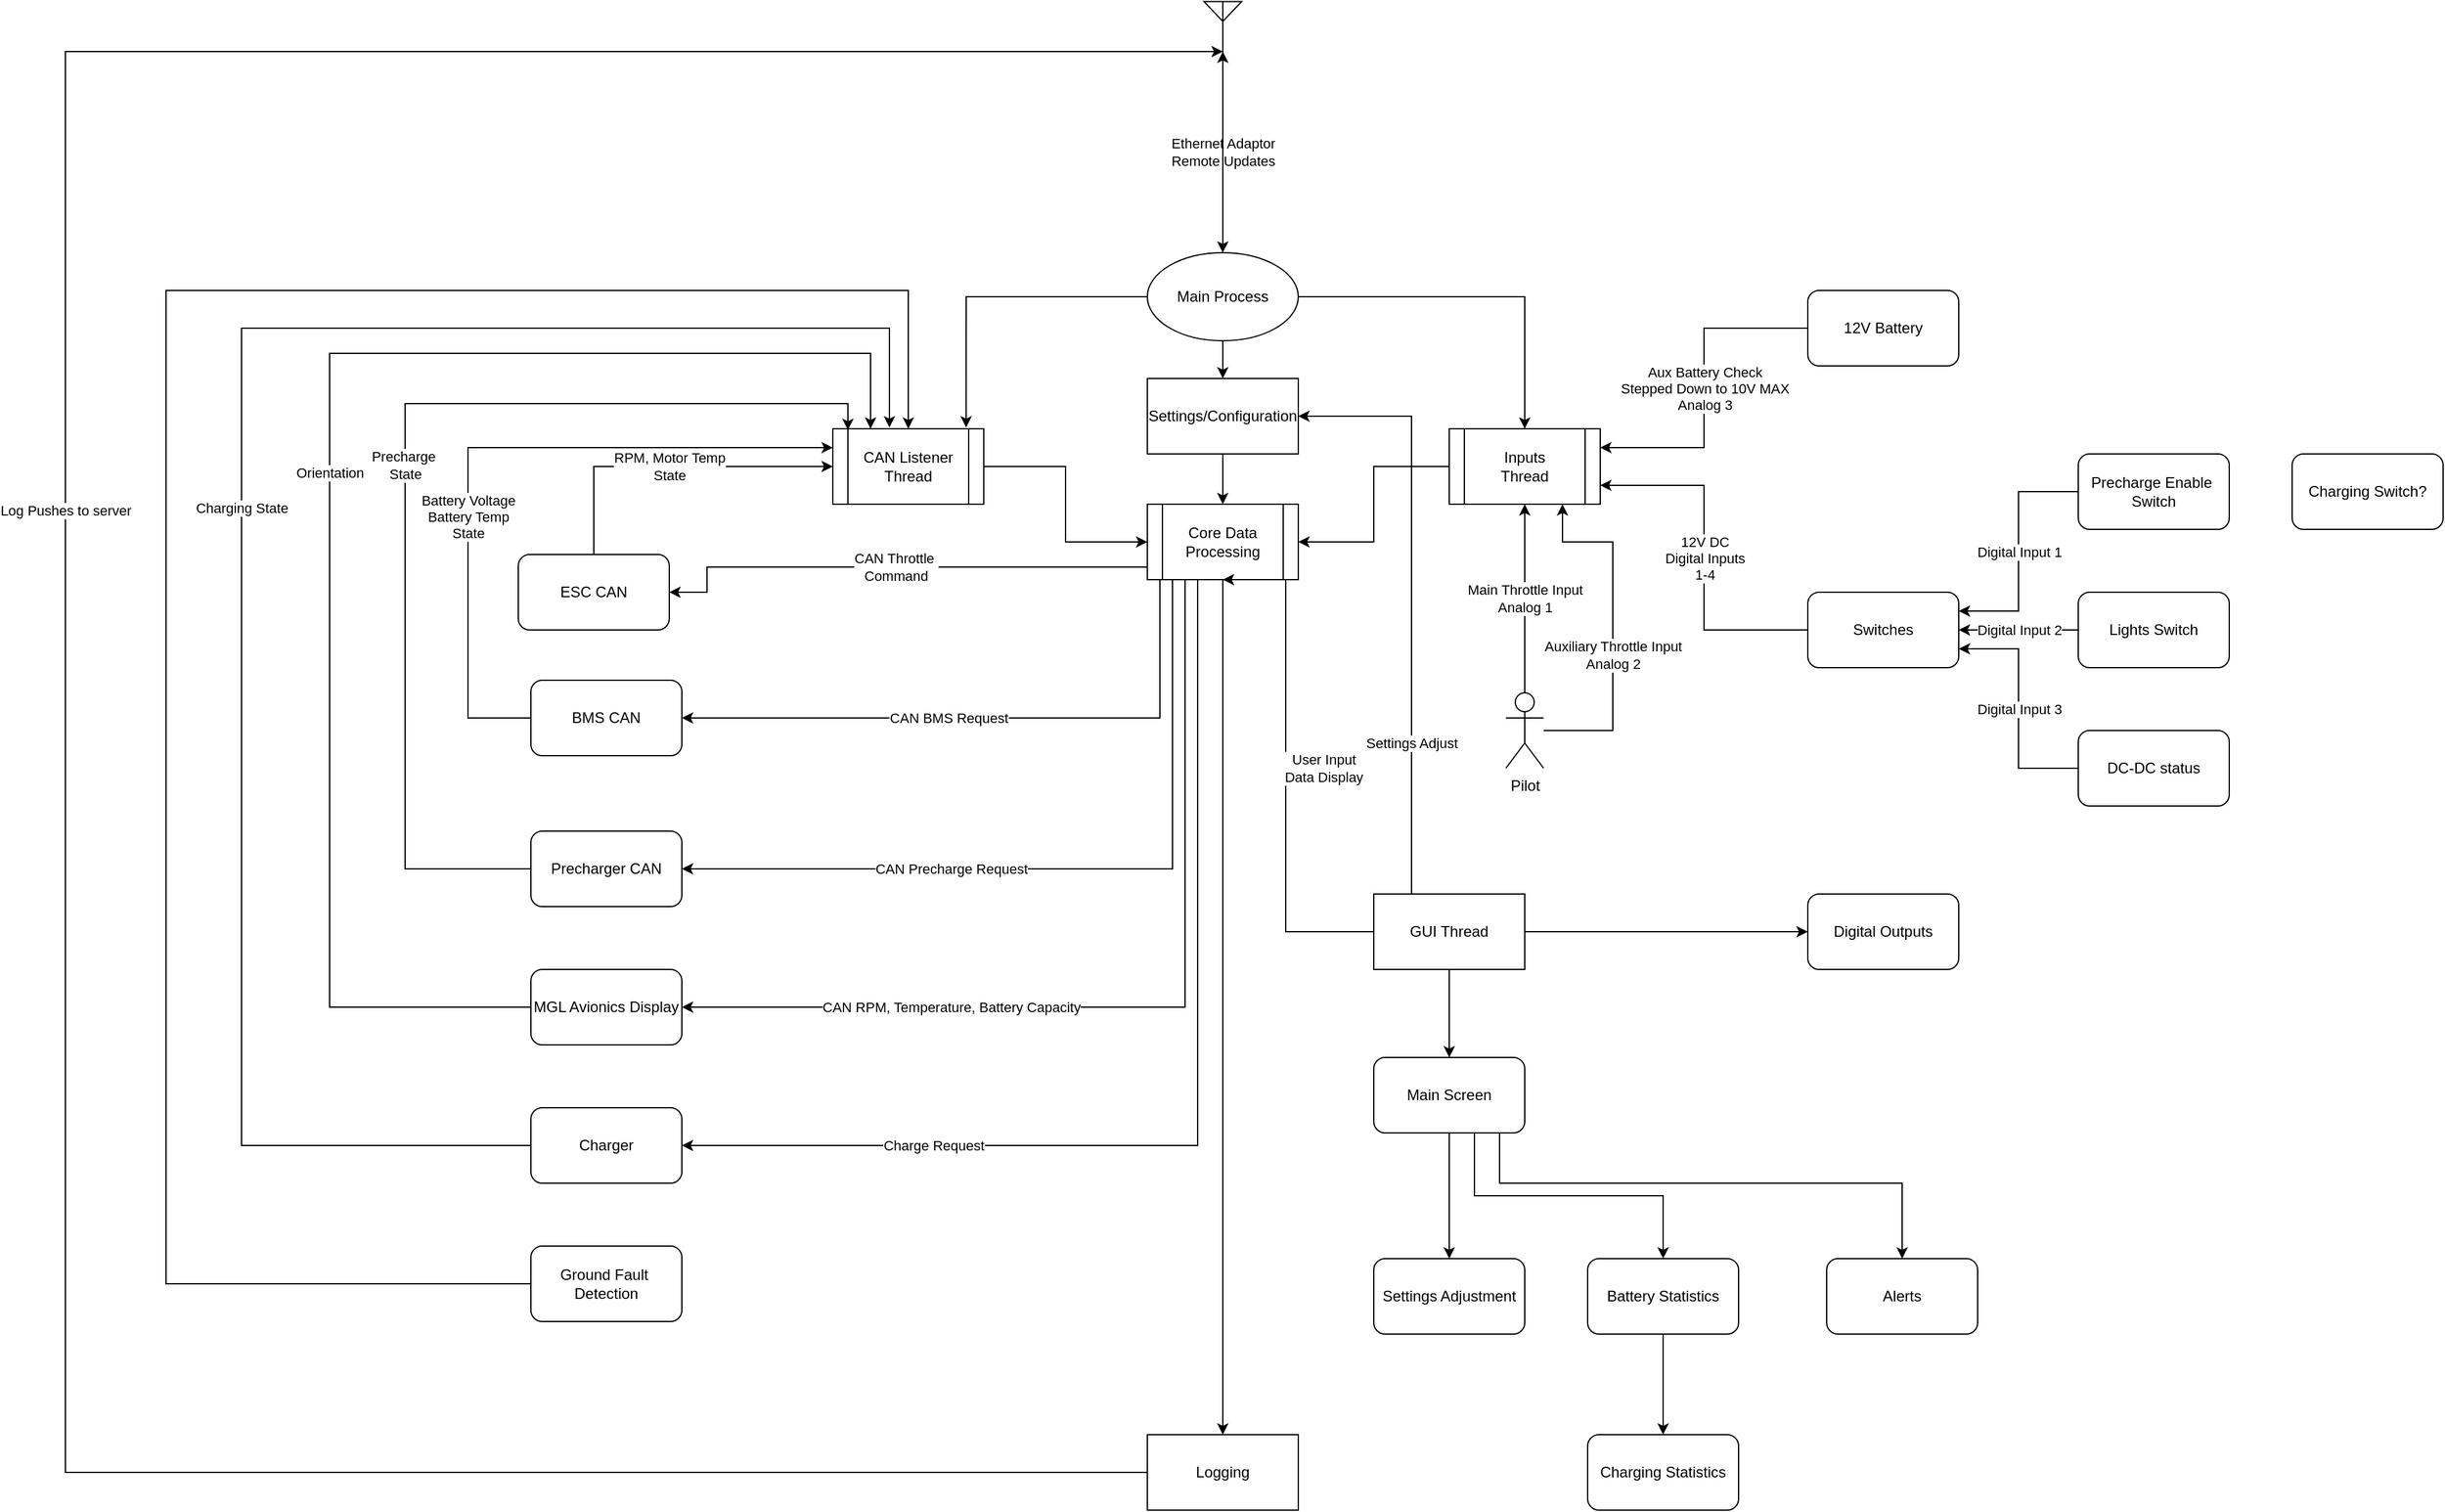 <mxfile version="10.5.4" type="google"><diagram id="G2AYtPKdRYOCaHY_09xE" name="Page-1"><mxGraphModel dx="1722" dy="1712" grid="1" gridSize="10" guides="1" tooltips="1" connect="1" arrows="1" fold="1" page="1" pageScale="1" pageWidth="827" pageHeight="1169" math="0" shadow="0"><root><mxCell id="0"/><mxCell id="1" parent="0"/><mxCell id="F52GIRGrttxVX5Fmi1AJ-2" style="edgeStyle=orthogonalEdgeStyle;rounded=0;orthogonalLoop=1;jettySize=auto;html=1;entryX=0.883;entryY=-0.017;entryDx=0;entryDy=0;entryPerimeter=0;" edge="1" parent="1" source="F52GIRGrttxVX5Fmi1AJ-1" target="F52GIRGrttxVX5Fmi1AJ-15"><mxGeometry relative="1" as="geometry"><mxPoint x="140" y="110" as="targetPoint"/><Array as="points"><mxPoint x="166" y="65"/></Array></mxGeometry></mxCell><mxCell id="F52GIRGrttxVX5Fmi1AJ-7" style="edgeStyle=orthogonalEdgeStyle;rounded=0;orthogonalLoop=1;jettySize=auto;html=1;entryX=0.5;entryY=0;entryDx=0;entryDy=0;" edge="1" parent="1" source="F52GIRGrttxVX5Fmi1AJ-1" target="F52GIRGrttxVX5Fmi1AJ-13"><mxGeometry relative="1" as="geometry"><mxPoint x="610" y="130" as="targetPoint"/></mxGeometry></mxCell><mxCell id="F52GIRGrttxVX5Fmi1AJ-30" value="Ethernet Adaptor&lt;br&gt;Remote Updates&lt;br&gt;" style="edgeStyle=orthogonalEdgeStyle;rounded=0;orthogonalLoop=1;jettySize=auto;html=1;entryX=0.5;entryY=1;entryDx=0;entryDy=0;entryPerimeter=0;" edge="1" parent="1" source="F52GIRGrttxVX5Fmi1AJ-1" target="F52GIRGrttxVX5Fmi1AJ-29"><mxGeometry relative="1" as="geometry"/></mxCell><mxCell id="F52GIRGrttxVX5Fmi1AJ-39" style="edgeStyle=orthogonalEdgeStyle;rounded=0;orthogonalLoop=1;jettySize=auto;html=1;" edge="1" parent="1" source="F52GIRGrttxVX5Fmi1AJ-1" target="F52GIRGrttxVX5Fmi1AJ-35"><mxGeometry relative="1" as="geometry"/></mxCell><mxCell id="F52GIRGrttxVX5Fmi1AJ-1" value="Main Process" style="ellipse;whiteSpace=wrap;html=1;" vertex="1" parent="1"><mxGeometry x="310" y="30" width="120" height="70" as="geometry"/></mxCell><mxCell id="F52GIRGrttxVX5Fmi1AJ-22" value="Main Throttle Input&lt;br&gt;Analog 1&lt;br&gt;" style="edgeStyle=orthogonalEdgeStyle;rounded=0;orthogonalLoop=1;jettySize=auto;html=1;entryX=0.5;entryY=1;entryDx=0;entryDy=0;" edge="1" parent="1" source="F52GIRGrttxVX5Fmi1AJ-12" target="F52GIRGrttxVX5Fmi1AJ-13"><mxGeometry relative="1" as="geometry"/></mxCell><mxCell id="F52GIRGrttxVX5Fmi1AJ-84" value="Auxiliary Throttle Input&lt;br&gt;Analog 2&lt;br&gt;" style="edgeStyle=orthogonalEdgeStyle;rounded=0;orthogonalLoop=1;jettySize=auto;html=1;entryX=0.75;entryY=1;entryDx=0;entryDy=0;" edge="1" parent="1" source="F52GIRGrttxVX5Fmi1AJ-12" target="F52GIRGrttxVX5Fmi1AJ-13"><mxGeometry x="-0.164" relative="1" as="geometry"><Array as="points"><mxPoint x="680" y="410"/><mxPoint x="680" y="260"/><mxPoint x="640" y="260"/></Array><mxPoint as="offset"/></mxGeometry></mxCell><mxCell id="F52GIRGrttxVX5Fmi1AJ-12" value="Pilot" style="shape=umlActor;verticalLabelPosition=bottom;labelBackgroundColor=#ffffff;verticalAlign=top;html=1;outlineConnect=0;" vertex="1" parent="1"><mxGeometry x="595" y="380" width="30" height="60" as="geometry"/></mxCell><mxCell id="F52GIRGrttxVX5Fmi1AJ-24" style="edgeStyle=orthogonalEdgeStyle;rounded=0;orthogonalLoop=1;jettySize=auto;html=1;" edge="1" parent="1" source="F52GIRGrttxVX5Fmi1AJ-13" target="F52GIRGrttxVX5Fmi1AJ-14"><mxGeometry relative="1" as="geometry"/></mxCell><mxCell id="F52GIRGrttxVX5Fmi1AJ-13" value="Inputs&lt;br&gt;Thread&lt;br&gt;" style="shape=process;whiteSpace=wrap;html=1;backgroundOutline=1;" vertex="1" parent="1"><mxGeometry x="550" y="170" width="120" height="60" as="geometry"/></mxCell><mxCell id="F52GIRGrttxVX5Fmi1AJ-43" value="CAN Throttle&amp;nbsp;&lt;br&gt;Command&lt;br&gt;" style="edgeStyle=orthogonalEdgeStyle;rounded=0;orthogonalLoop=1;jettySize=auto;html=1;entryX=1;entryY=0.5;entryDx=0;entryDy=0;" edge="1" parent="1" source="F52GIRGrttxVX5Fmi1AJ-14" target="F52GIRGrttxVX5Fmi1AJ-16"><mxGeometry relative="1" as="geometry"><Array as="points"><mxPoint x="-40" y="280"/><mxPoint x="-40" y="300"/></Array></mxGeometry></mxCell><mxCell id="F52GIRGrttxVX5Fmi1AJ-44" value="CAN BMS Request" style="edgeStyle=orthogonalEdgeStyle;rounded=0;orthogonalLoop=1;jettySize=auto;html=1;entryX=1;entryY=0.5;entryDx=0;entryDy=0;" edge="1" parent="1" source="F52GIRGrttxVX5Fmi1AJ-14" target="F52GIRGrttxVX5Fmi1AJ-18"><mxGeometry x="0.137" relative="1" as="geometry"><Array as="points"><mxPoint x="320" y="400"/></Array><mxPoint as="offset"/></mxGeometry></mxCell><mxCell id="F52GIRGrttxVX5Fmi1AJ-45" value="CAN Precharge Request" style="edgeStyle=orthogonalEdgeStyle;rounded=0;orthogonalLoop=1;jettySize=auto;html=1;entryX=1;entryY=0.5;entryDx=0;entryDy=0;" edge="1" parent="1" source="F52GIRGrttxVX5Fmi1AJ-14" target="F52GIRGrttxVX5Fmi1AJ-20"><mxGeometry x="0.312" relative="1" as="geometry"><Array as="points"><mxPoint x="330" y="520"/></Array><mxPoint as="offset"/></mxGeometry></mxCell><mxCell id="F52GIRGrttxVX5Fmi1AJ-53" value="CAN RPM, Temperature, Battery Capacity" style="edgeStyle=orthogonalEdgeStyle;rounded=0;orthogonalLoop=1;jettySize=auto;html=1;entryX=1;entryY=0.5;entryDx=0;entryDy=0;" edge="1" parent="1" source="F52GIRGrttxVX5Fmi1AJ-14" target="F52GIRGrttxVX5Fmi1AJ-52"><mxGeometry x="0.421" relative="1" as="geometry"><Array as="points"><mxPoint x="340" y="630"/></Array><mxPoint as="offset"/></mxGeometry></mxCell><mxCell id="F52GIRGrttxVX5Fmi1AJ-57" style="edgeStyle=orthogonalEdgeStyle;rounded=0;orthogonalLoop=1;jettySize=auto;html=1;entryX=0.5;entryY=0;entryDx=0;entryDy=0;" edge="1" parent="1" source="F52GIRGrttxVX5Fmi1AJ-14" target="F52GIRGrttxVX5Fmi1AJ-56"><mxGeometry relative="1" as="geometry"/></mxCell><mxCell id="F52GIRGrttxVX5Fmi1AJ-59" value="Charge Request" style="edgeStyle=orthogonalEdgeStyle;rounded=0;orthogonalLoop=1;jettySize=auto;html=1;entryX=1;entryY=0.5;entryDx=0;entryDy=0;" edge="1" parent="1" source="F52GIRGrttxVX5Fmi1AJ-14" target="F52GIRGrttxVX5Fmi1AJ-58"><mxGeometry x="0.535" relative="1" as="geometry"><Array as="points"><mxPoint x="350" y="740"/></Array><mxPoint as="offset"/></mxGeometry></mxCell><mxCell id="F52GIRGrttxVX5Fmi1AJ-14" value="Core Data Processing&lt;br&gt;" style="shape=process;whiteSpace=wrap;html=1;backgroundOutline=1;" vertex="1" parent="1"><mxGeometry x="310" y="230" width="120" height="60" as="geometry"/></mxCell><mxCell id="F52GIRGrttxVX5Fmi1AJ-23" style="edgeStyle=orthogonalEdgeStyle;rounded=0;orthogonalLoop=1;jettySize=auto;html=1;entryX=0;entryY=0.5;entryDx=0;entryDy=0;" edge="1" parent="1" source="F52GIRGrttxVX5Fmi1AJ-15" target="F52GIRGrttxVX5Fmi1AJ-14"><mxGeometry relative="1" as="geometry"/></mxCell><mxCell id="F52GIRGrttxVX5Fmi1AJ-15" value="CAN Listener&lt;br&gt;Thread&lt;br&gt;" style="shape=process;whiteSpace=wrap;html=1;backgroundOutline=1;" vertex="1" parent="1"><mxGeometry x="60" y="170" width="120" height="60" as="geometry"/></mxCell><mxCell id="F52GIRGrttxVX5Fmi1AJ-17" value="RPM, Motor Temp&lt;br&gt;State&lt;br&gt;" style="edgeStyle=orthogonalEdgeStyle;rounded=0;orthogonalLoop=1;jettySize=auto;html=1;entryX=0;entryY=0.5;entryDx=0;entryDy=0;exitX=0.5;exitY=0;exitDx=0;exitDy=0;" edge="1" parent="1" source="F52GIRGrttxVX5Fmi1AJ-16" target="F52GIRGrttxVX5Fmi1AJ-15"><mxGeometry relative="1" as="geometry"><Array as="points"><mxPoint x="-130" y="200"/></Array></mxGeometry></mxCell><mxCell id="F52GIRGrttxVX5Fmi1AJ-16" value="ESC CAN" style="rounded=1;whiteSpace=wrap;html=1;" vertex="1" parent="1"><mxGeometry x="-190" y="270" width="120" height="60" as="geometry"/></mxCell><mxCell id="F52GIRGrttxVX5Fmi1AJ-47" value="Battery Voltage&lt;br&gt;Battery Temp&lt;br&gt;State&lt;br&gt;" style="edgeStyle=orthogonalEdgeStyle;rounded=0;orthogonalLoop=1;jettySize=auto;html=1;entryX=0;entryY=0.25;entryDx=0;entryDy=0;" edge="1" parent="1" source="F52GIRGrttxVX5Fmi1AJ-18" target="F52GIRGrttxVX5Fmi1AJ-15"><mxGeometry x="-0.243" relative="1" as="geometry"><Array as="points"><mxPoint x="-230" y="400"/><mxPoint x="-230" y="185"/></Array><mxPoint as="offset"/></mxGeometry></mxCell><mxCell id="F52GIRGrttxVX5Fmi1AJ-18" value="BMS CAN" style="rounded=1;whiteSpace=wrap;html=1;" vertex="1" parent="1"><mxGeometry x="-180" y="370" width="120" height="60" as="geometry"/></mxCell><mxCell id="F52GIRGrttxVX5Fmi1AJ-46" value="Precharge&amp;nbsp;&lt;br&gt;State&lt;br&gt;" style="edgeStyle=orthogonalEdgeStyle;rounded=0;orthogonalLoop=1;jettySize=auto;html=1;entryX=0.1;entryY=0.017;entryDx=0;entryDy=0;entryPerimeter=0;" edge="1" parent="1" source="F52GIRGrttxVX5Fmi1AJ-20" target="F52GIRGrttxVX5Fmi1AJ-15"><mxGeometry relative="1" as="geometry"><mxPoint x="55" y="140" as="targetPoint"/><Array as="points"><mxPoint x="-280" y="520"/><mxPoint x="-280" y="150"/><mxPoint x="72" y="150"/></Array></mxGeometry></mxCell><mxCell id="F52GIRGrttxVX5Fmi1AJ-20" value="Precharger CAN" style="rounded=1;whiteSpace=wrap;html=1;" vertex="1" parent="1"><mxGeometry x="-180" y="490" width="120" height="60" as="geometry"/></mxCell><mxCell id="F52GIRGrttxVX5Fmi1AJ-26" value="Aux Battery Check&lt;br&gt;Stepped Down to 10V MAX&lt;br&gt;Analog 3&lt;br&gt;" style="edgeStyle=orthogonalEdgeStyle;rounded=0;orthogonalLoop=1;jettySize=auto;html=1;entryX=1;entryY=0.25;entryDx=0;entryDy=0;" edge="1" parent="1" source="F52GIRGrttxVX5Fmi1AJ-25" target="F52GIRGrttxVX5Fmi1AJ-13"><mxGeometry relative="1" as="geometry"/></mxCell><mxCell id="F52GIRGrttxVX5Fmi1AJ-25" value="12V Battery" style="rounded=1;whiteSpace=wrap;html=1;" vertex="1" parent="1"><mxGeometry x="835" y="60" width="120" height="60" as="geometry"/></mxCell><mxCell id="F52GIRGrttxVX5Fmi1AJ-62" style="edgeStyle=orthogonalEdgeStyle;rounded=0;orthogonalLoop=1;jettySize=auto;html=1;entryX=0.5;entryY=0;entryDx=0;entryDy=0;" edge="1" parent="1" source="F52GIRGrttxVX5Fmi1AJ-29" target="F52GIRGrttxVX5Fmi1AJ-1"><mxGeometry relative="1" as="geometry"/></mxCell><mxCell id="F52GIRGrttxVX5Fmi1AJ-29" value="" style="verticalLabelPosition=bottom;shadow=0;dashed=0;align=center;fillColor=#ffffff;html=1;verticalAlign=top;strokeWidth=1;shape=mxgraph.electrical.radio.aerial_-_antenna_2;" vertex="1" parent="1"><mxGeometry x="355" y="-170" width="30" height="40" as="geometry"/></mxCell><mxCell id="F52GIRGrttxVX5Fmi1AJ-34" value="User Input&lt;br&gt;Data Display&lt;br&gt;" style="edgeStyle=orthogonalEdgeStyle;rounded=0;orthogonalLoop=1;jettySize=auto;html=1;entryX=0.5;entryY=1;entryDx=0;entryDy=0;" edge="1" parent="1" source="F52GIRGrttxVX5Fmi1AJ-31" target="F52GIRGrttxVX5Fmi1AJ-14"><mxGeometry y="-30" relative="1" as="geometry"><Array as="points"><mxPoint x="420" y="570"/></Array><mxPoint as="offset"/></mxGeometry></mxCell><mxCell id="F52GIRGrttxVX5Fmi1AJ-48" value="Settings Adjust" style="edgeStyle=orthogonalEdgeStyle;rounded=0;orthogonalLoop=1;jettySize=auto;html=1;entryX=1;entryY=0.5;entryDx=0;entryDy=0;" edge="1" parent="1" source="F52GIRGrttxVX5Fmi1AJ-31" target="F52GIRGrttxVX5Fmi1AJ-35"><mxGeometry x="-0.489" relative="1" as="geometry"><Array as="points"><mxPoint x="520" y="160"/></Array><mxPoint as="offset"/></mxGeometry></mxCell><mxCell id="F52GIRGrttxVX5Fmi1AJ-66" style="edgeStyle=orthogonalEdgeStyle;rounded=0;orthogonalLoop=1;jettySize=auto;html=1;" edge="1" parent="1" source="F52GIRGrttxVX5Fmi1AJ-31" target="F52GIRGrttxVX5Fmi1AJ-64"><mxGeometry relative="1" as="geometry"/></mxCell><mxCell id="F52GIRGrttxVX5Fmi1AJ-88" style="edgeStyle=orthogonalEdgeStyle;rounded=0;orthogonalLoop=1;jettySize=auto;html=1;entryX=0;entryY=0.5;entryDx=0;entryDy=0;" edge="1" parent="1" source="F52GIRGrttxVX5Fmi1AJ-31" target="F52GIRGrttxVX5Fmi1AJ-87"><mxGeometry relative="1" as="geometry"/></mxCell><mxCell id="F52GIRGrttxVX5Fmi1AJ-31" value="GUI Thread" style="rounded=0;whiteSpace=wrap;html=1;" vertex="1" parent="1"><mxGeometry x="490" y="540" width="120" height="60" as="geometry"/></mxCell><mxCell id="F52GIRGrttxVX5Fmi1AJ-40" style="edgeStyle=orthogonalEdgeStyle;rounded=0;orthogonalLoop=1;jettySize=auto;html=1;" edge="1" parent="1" source="F52GIRGrttxVX5Fmi1AJ-35" target="F52GIRGrttxVX5Fmi1AJ-14"><mxGeometry relative="1" as="geometry"/></mxCell><mxCell id="F52GIRGrttxVX5Fmi1AJ-35" value="Settings/Configuration" style="rounded=0;whiteSpace=wrap;html=1;" vertex="1" parent="1"><mxGeometry x="310" y="130" width="120" height="60" as="geometry"/></mxCell><mxCell id="F52GIRGrttxVX5Fmi1AJ-37" value="12V DC &lt;br&gt;Digital Inputs&lt;br&gt;1-4&lt;br&gt;" style="edgeStyle=orthogonalEdgeStyle;rounded=0;orthogonalLoop=1;jettySize=auto;html=1;entryX=1;entryY=0.75;entryDx=0;entryDy=0;" edge="1" parent="1" source="F52GIRGrttxVX5Fmi1AJ-36" target="F52GIRGrttxVX5Fmi1AJ-13"><mxGeometry relative="1" as="geometry"/></mxCell><mxCell id="F52GIRGrttxVX5Fmi1AJ-36" value="Switches" style="rounded=1;whiteSpace=wrap;html=1;" vertex="1" parent="1"><mxGeometry x="835" y="300" width="120" height="60" as="geometry"/></mxCell><mxCell id="F52GIRGrttxVX5Fmi1AJ-54" value="Orientation" style="edgeStyle=orthogonalEdgeStyle;rounded=0;orthogonalLoop=1;jettySize=auto;html=1;entryX=0.25;entryY=0;entryDx=0;entryDy=0;" edge="1" parent="1" source="F52GIRGrttxVX5Fmi1AJ-52" target="F52GIRGrttxVX5Fmi1AJ-15"><mxGeometry relative="1" as="geometry"><mxPoint x="90" y="130" as="targetPoint"/><Array as="points"><mxPoint x="-340" y="630"/><mxPoint x="-340" y="110"/><mxPoint x="90" y="110"/></Array></mxGeometry></mxCell><mxCell id="F52GIRGrttxVX5Fmi1AJ-52" value="MGL Avionics Display" style="rounded=1;whiteSpace=wrap;html=1;" vertex="1" parent="1"><mxGeometry x="-180" y="600" width="120" height="60" as="geometry"/></mxCell><mxCell id="F52GIRGrttxVX5Fmi1AJ-61" value="Log Pushes to server" style="edgeStyle=orthogonalEdgeStyle;rounded=0;orthogonalLoop=1;jettySize=auto;html=1;entryX=0.5;entryY=1;entryDx=0;entryDy=0;entryPerimeter=0;" edge="1" parent="1" source="F52GIRGrttxVX5Fmi1AJ-56" target="F52GIRGrttxVX5Fmi1AJ-29"><mxGeometry x="0.117" relative="1" as="geometry"><Array as="points"><mxPoint x="-550" y="1000"/><mxPoint x="-550" y="-130"/></Array><mxPoint as="offset"/></mxGeometry></mxCell><mxCell id="F52GIRGrttxVX5Fmi1AJ-56" value="Logging" style="rounded=0;whiteSpace=wrap;html=1;" vertex="1" parent="1"><mxGeometry x="310" y="970" width="120" height="60" as="geometry"/></mxCell><mxCell id="F52GIRGrttxVX5Fmi1AJ-60" value="Charging State" style="edgeStyle=orthogonalEdgeStyle;rounded=0;orthogonalLoop=1;jettySize=auto;html=1;entryX=0.375;entryY=-0.017;entryDx=0;entryDy=0;entryPerimeter=0;" edge="1" parent="1" source="F52GIRGrttxVX5Fmi1AJ-58" target="F52GIRGrttxVX5Fmi1AJ-15"><mxGeometry relative="1" as="geometry"><Array as="points"><mxPoint x="-410" y="740"/><mxPoint x="-410" y="90"/><mxPoint x="105" y="90"/></Array></mxGeometry></mxCell><mxCell id="F52GIRGrttxVX5Fmi1AJ-58" value="Charger" style="rounded=1;whiteSpace=wrap;html=1;" vertex="1" parent="1"><mxGeometry x="-180" y="710" width="120" height="60" as="geometry"/></mxCell><mxCell id="F52GIRGrttxVX5Fmi1AJ-68" style="edgeStyle=orthogonalEdgeStyle;rounded=0;orthogonalLoop=1;jettySize=auto;html=1;entryX=0.5;entryY=0;entryDx=0;entryDy=0;" edge="1" parent="1" source="F52GIRGrttxVX5Fmi1AJ-64" target="F52GIRGrttxVX5Fmi1AJ-67"><mxGeometry relative="1" as="geometry"/></mxCell><mxCell id="F52GIRGrttxVX5Fmi1AJ-70" style="edgeStyle=orthogonalEdgeStyle;rounded=0;orthogonalLoop=1;jettySize=auto;html=1;" edge="1" parent="1" source="F52GIRGrttxVX5Fmi1AJ-64" target="F52GIRGrttxVX5Fmi1AJ-69"><mxGeometry relative="1" as="geometry"><Array as="points"><mxPoint x="570" y="780"/><mxPoint x="720" y="780"/></Array></mxGeometry></mxCell><mxCell id="F52GIRGrttxVX5Fmi1AJ-94" style="edgeStyle=orthogonalEdgeStyle;rounded=0;orthogonalLoop=1;jettySize=auto;html=1;entryX=0.5;entryY=0;entryDx=0;entryDy=0;" edge="1" parent="1" source="F52GIRGrttxVX5Fmi1AJ-64" target="F52GIRGrttxVX5Fmi1AJ-93"><mxGeometry relative="1" as="geometry"><Array as="points"><mxPoint x="590" y="770"/><mxPoint x="910" y="770"/></Array></mxGeometry></mxCell><mxCell id="F52GIRGrttxVX5Fmi1AJ-64" value="Main Screen" style="rounded=1;whiteSpace=wrap;html=1;" vertex="1" parent="1"><mxGeometry x="490" y="670" width="120" height="60" as="geometry"/></mxCell><mxCell id="F52GIRGrttxVX5Fmi1AJ-67" value="Settings Adjustment" style="rounded=1;whiteSpace=wrap;html=1;" vertex="1" parent="1"><mxGeometry x="490" y="830" width="120" height="60" as="geometry"/></mxCell><mxCell id="F52GIRGrttxVX5Fmi1AJ-82" value="" style="edgeStyle=orthogonalEdgeStyle;rounded=0;orthogonalLoop=1;jettySize=auto;html=1;" edge="1" parent="1" source="F52GIRGrttxVX5Fmi1AJ-69" target="F52GIRGrttxVX5Fmi1AJ-81"><mxGeometry relative="1" as="geometry"/></mxCell><mxCell id="F52GIRGrttxVX5Fmi1AJ-69" value="Battery Statistics" style="rounded=1;whiteSpace=wrap;html=1;" vertex="1" parent="1"><mxGeometry x="660" y="830" width="120" height="60" as="geometry"/></mxCell><mxCell id="F52GIRGrttxVX5Fmi1AJ-81" value="Charging Statistics" style="rounded=1;whiteSpace=wrap;html=1;" vertex="1" parent="1"><mxGeometry x="660" y="970" width="120" height="60" as="geometry"/></mxCell><mxCell id="F52GIRGrttxVX5Fmi1AJ-76" value="Digital Input 1" style="edgeStyle=orthogonalEdgeStyle;rounded=0;orthogonalLoop=1;jettySize=auto;html=1;entryX=1;entryY=0.25;entryDx=0;entryDy=0;" edge="1" parent="1" source="F52GIRGrttxVX5Fmi1AJ-73" target="F52GIRGrttxVX5Fmi1AJ-36"><mxGeometry relative="1" as="geometry"/></mxCell><mxCell id="F52GIRGrttxVX5Fmi1AJ-73" value="Precharge Enable&amp;nbsp;&lt;br&gt;Switch&lt;br&gt;" style="rounded=1;whiteSpace=wrap;html=1;" vertex="1" parent="1"><mxGeometry x="1050" y="190" width="120" height="60" as="geometry"/></mxCell><mxCell id="F52GIRGrttxVX5Fmi1AJ-77" value="Digital Input 2" style="edgeStyle=orthogonalEdgeStyle;rounded=0;orthogonalLoop=1;jettySize=auto;html=1;entryX=1;entryY=0.5;entryDx=0;entryDy=0;" edge="1" parent="1" source="F52GIRGrttxVX5Fmi1AJ-75" target="F52GIRGrttxVX5Fmi1AJ-36"><mxGeometry relative="1" as="geometry"/></mxCell><mxCell id="F52GIRGrttxVX5Fmi1AJ-75" value="Lights Switch" style="rounded=1;whiteSpace=wrap;html=1;" vertex="1" parent="1"><mxGeometry x="1050" y="300" width="120" height="60" as="geometry"/></mxCell><mxCell id="F52GIRGrttxVX5Fmi1AJ-83" value="Digital Input 3" style="edgeStyle=orthogonalEdgeStyle;rounded=0;orthogonalLoop=1;jettySize=auto;html=1;entryX=1;entryY=0.75;entryDx=0;entryDy=0;" edge="1" parent="1" source="F52GIRGrttxVX5Fmi1AJ-78" target="F52GIRGrttxVX5Fmi1AJ-36"><mxGeometry relative="1" as="geometry"><mxPoint x="1020" y="430" as="targetPoint"/></mxGeometry></mxCell><mxCell id="F52GIRGrttxVX5Fmi1AJ-78" value="DC-DC status" style="rounded=1;whiteSpace=wrap;html=1;" vertex="1" parent="1"><mxGeometry x="1050" y="410" width="120" height="60" as="geometry"/></mxCell><mxCell id="F52GIRGrttxVX5Fmi1AJ-87" value="Digital Outputs" style="rounded=1;whiteSpace=wrap;html=1;" vertex="1" parent="1"><mxGeometry x="835" y="540" width="120" height="60" as="geometry"/></mxCell><mxCell id="F52GIRGrttxVX5Fmi1AJ-92" style="edgeStyle=orthogonalEdgeStyle;rounded=0;orthogonalLoop=1;jettySize=auto;html=1;entryX=0.5;entryY=0;entryDx=0;entryDy=0;" edge="1" parent="1" source="F52GIRGrttxVX5Fmi1AJ-91" target="F52GIRGrttxVX5Fmi1AJ-15"><mxGeometry relative="1" as="geometry"><mxPoint x="60" y="10" as="targetPoint"/><Array as="points"><mxPoint x="-470" y="850"/><mxPoint x="-470" y="60"/><mxPoint x="120" y="60"/></Array></mxGeometry></mxCell><mxCell id="F52GIRGrttxVX5Fmi1AJ-91" value="Ground Fault&amp;nbsp;&lt;br&gt;Detection&lt;br&gt;" style="rounded=1;whiteSpace=wrap;html=1;" vertex="1" parent="1"><mxGeometry x="-180" y="820" width="120" height="60" as="geometry"/></mxCell><mxCell id="F52GIRGrttxVX5Fmi1AJ-93" value="Alerts" style="rounded=1;whiteSpace=wrap;html=1;" vertex="1" parent="1"><mxGeometry x="850" y="830" width="120" height="60" as="geometry"/></mxCell><mxCell id="F52GIRGrttxVX5Fmi1AJ-95" value="Charging Switch?" style="rounded=1;whiteSpace=wrap;html=1;" vertex="1" parent="1"><mxGeometry x="1220" y="190" width="120" height="60" as="geometry"/></mxCell></root></mxGraphModel></diagram></mxfile>